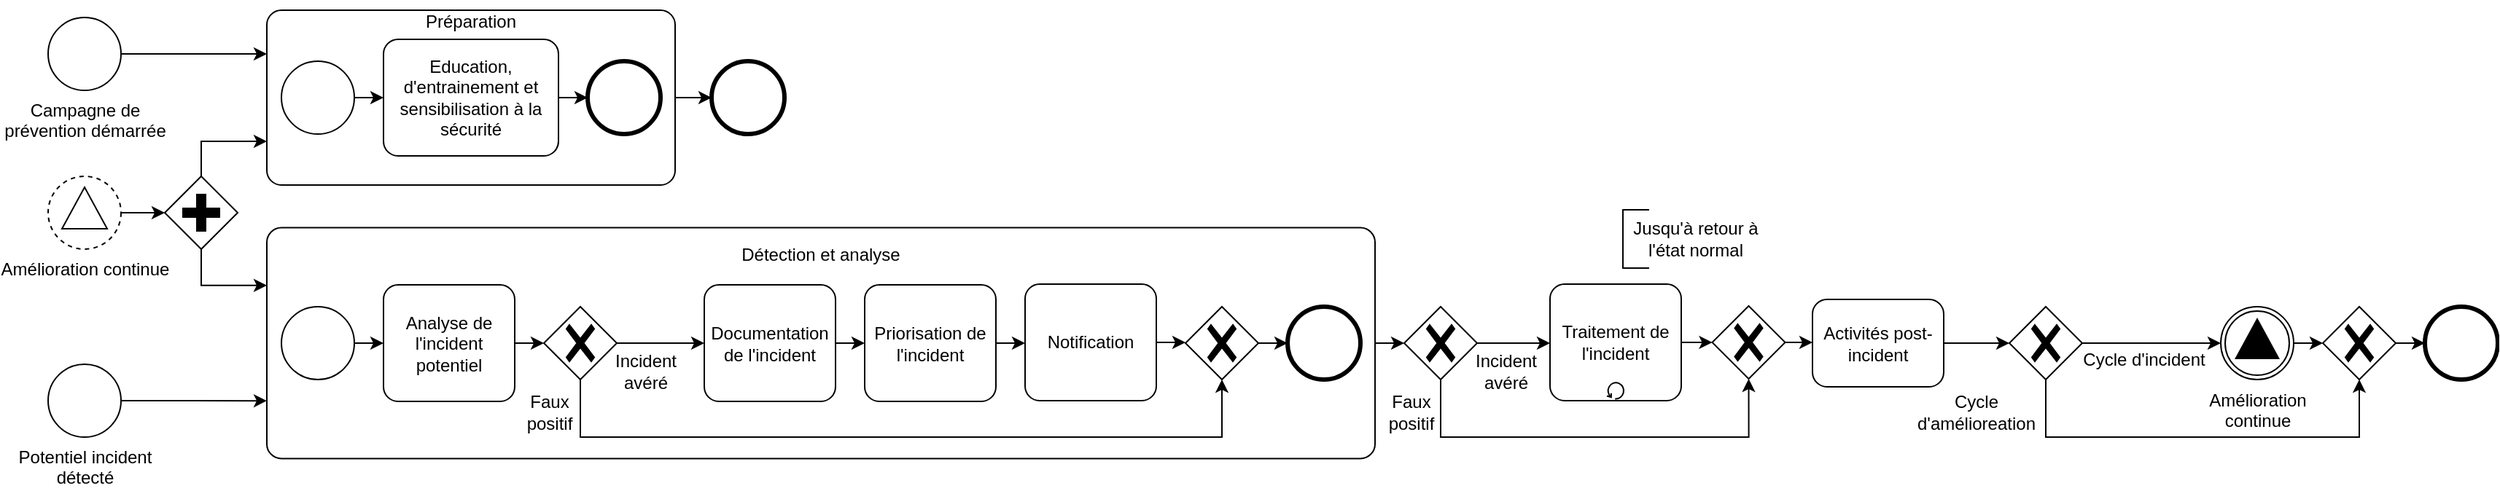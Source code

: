 <mxfile version="21.3.7" type="github" pages="2">
  <diagram name="Page-1" id="dgAsTY6MFN22v0dg3PtI">
    <mxGraphModel dx="1899" dy="578" grid="1" gridSize="10" guides="1" tooltips="1" connect="1" arrows="1" fold="1" page="1" pageScale="1" pageWidth="850" pageHeight="1100" math="0" shadow="0">
      <root>
        <mxCell id="0" />
        <mxCell id="1" parent="0" />
        <mxCell id="2ki1RsG__YmS_QpITHf5-65" style="edgeStyle=orthogonalEdgeStyle;rounded=0;orthogonalLoop=1;jettySize=auto;html=1;exitX=1;exitY=0.5;exitDx=0;exitDy=0;exitPerimeter=0;entryX=0;entryY=0.5;entryDx=0;entryDy=0;entryPerimeter=0;" parent="1" source="2ki1RsG__YmS_QpITHf5-64" target="2ki1RsG__YmS_QpITHf5-52" edge="1">
          <mxGeometry relative="1" as="geometry" />
        </mxCell>
        <mxCell id="2ki1RsG__YmS_QpITHf5-64" value="" style="points=[[0.25,0,0],[0.5,0,0],[0.75,0,0],[1,0.25,0],[1,0.5,0],[1,0.75,0],[0.75,1,0],[0.5,1,0],[0.25,1,0],[0,0.75,0],[0,0.5,0],[0,0.25,0]];shape=mxgraph.bpmn.task;whiteSpace=wrap;rectStyle=rounded;size=10;html=1;container=0;expand=0;collapsible=0;taskMarker=abstract;" parent="1" vertex="1">
          <mxGeometry x="110" y="456.31" width="760" height="158.38" as="geometry" />
        </mxCell>
        <mxCell id="ZbqTXN5uztt7vJRMPX4V-33" style="edgeStyle=orthogonalEdgeStyle;rounded=0;orthogonalLoop=1;jettySize=auto;html=1;exitX=1;exitY=0.5;exitDx=0;exitDy=0;exitPerimeter=0;entryX=0;entryY=0.75;entryDx=0;entryDy=0;entryPerimeter=0;" parent="1" source="2ki1RsG__YmS_QpITHf5-1" target="2ki1RsG__YmS_QpITHf5-64" edge="1">
          <mxGeometry relative="1" as="geometry">
            <mxPoint x="65" y="560.5" as="targetPoint" />
          </mxGeometry>
        </mxCell>
        <mxCell id="2ki1RsG__YmS_QpITHf5-1" value="Potentiel incident&lt;br&gt;détecté" style="points=[[0.145,0.145,0],[0.5,0,0],[0.855,0.145,0],[1,0.5,0],[0.855,0.855,0],[0.5,1,0],[0.145,0.855,0],[0,0.5,0]];shape=mxgraph.bpmn.event;html=1;verticalLabelPosition=bottom;labelBackgroundColor=#ffffff;verticalAlign=top;align=center;perimeter=ellipsePerimeter;outlineConnect=0;aspect=fixed;outline=standard;symbol=general;" parent="1" vertex="1">
          <mxGeometry x="-40" y="550" width="50" height="50" as="geometry" />
        </mxCell>
        <mxCell id="ZbqTXN5uztt7vJRMPX4V-25" style="edgeStyle=orthogonalEdgeStyle;rounded=0;orthogonalLoop=1;jettySize=auto;html=1;exitX=1;exitY=0.5;exitDx=0;exitDy=0;exitPerimeter=0;entryX=0;entryY=0.25;entryDx=0;entryDy=0;entryPerimeter=0;" parent="1" source="2ki1RsG__YmS_QpITHf5-2" target="2ki1RsG__YmS_QpITHf5-3" edge="1">
          <mxGeometry relative="1" as="geometry">
            <mxPoint x="65" y="342" as="targetPoint" />
          </mxGeometry>
        </mxCell>
        <mxCell id="2ki1RsG__YmS_QpITHf5-2" value="Campagne de&lt;br&gt;prévention démarrée" style="points=[[0.145,0.145,0],[0.5,0,0],[0.855,0.145,0],[1,0.5,0],[0.855,0.855,0],[0.5,1,0],[0.145,0.855,0],[0,0.5,0]];shape=mxgraph.bpmn.event;html=1;verticalLabelPosition=bottom;labelBackgroundColor=#ffffff;verticalAlign=top;align=center;perimeter=ellipsePerimeter;outlineConnect=0;aspect=fixed;outline=standard;symbol=general;" parent="1" vertex="1">
          <mxGeometry x="-40" y="312" width="50" height="50" as="geometry" />
        </mxCell>
        <mxCell id="2ki1RsG__YmS_QpITHf5-10" style="edgeStyle=orthogonalEdgeStyle;rounded=0;orthogonalLoop=1;jettySize=auto;html=1;exitX=1;exitY=0.5;exitDx=0;exitDy=0;exitPerimeter=0;entryX=0;entryY=0.5;entryDx=0;entryDy=0;entryPerimeter=0;" parent="1" source="2ki1RsG__YmS_QpITHf5-3" target="2ki1RsG__YmS_QpITHf5-7" edge="1">
          <mxGeometry relative="1" as="geometry" />
        </mxCell>
        <mxCell id="2ki1RsG__YmS_QpITHf5-3" value="" style="points=[[0.25,0,0],[0.5,0,0],[0.75,0,0],[1,0.25,0],[1,0.5,0],[1,0.75,0],[0.75,1,0],[0.5,1,0],[0.25,1,0],[0,0.75,0],[0,0.5,0],[0,0.25,0]];shape=mxgraph.bpmn.task;whiteSpace=wrap;rectStyle=rounded;size=10;html=1;container=0;expand=0;collapsible=0;taskMarker=abstract;" parent="1" vertex="1">
          <mxGeometry x="110" y="307" width="280" height="120" as="geometry" />
        </mxCell>
        <mxCell id="2ki1RsG__YmS_QpITHf5-8" style="edgeStyle=orthogonalEdgeStyle;rounded=0;orthogonalLoop=1;jettySize=auto;html=1;exitX=1;exitY=0.5;exitDx=0;exitDy=0;exitPerimeter=0;entryX=0;entryY=0.5;entryDx=0;entryDy=0;entryPerimeter=0;" parent="1" source="2ki1RsG__YmS_QpITHf5-4" target="2ki1RsG__YmS_QpITHf5-5" edge="1">
          <mxGeometry relative="1" as="geometry" />
        </mxCell>
        <mxCell id="2ki1RsG__YmS_QpITHf5-4" value="" style="points=[[0.145,0.145,0],[0.5,0,0],[0.855,0.145,0],[1,0.5,0],[0.855,0.855,0],[0.5,1,0],[0.145,0.855,0],[0,0.5,0]];shape=mxgraph.bpmn.event;html=1;verticalLabelPosition=bottom;labelBackgroundColor=#ffffff;verticalAlign=top;align=center;perimeter=ellipsePerimeter;outlineConnect=0;aspect=fixed;outline=standard;symbol=general;" parent="1" vertex="1">
          <mxGeometry x="120" y="342" width="50" height="50" as="geometry" />
        </mxCell>
        <mxCell id="2ki1RsG__YmS_QpITHf5-9" style="edgeStyle=orthogonalEdgeStyle;rounded=0;orthogonalLoop=1;jettySize=auto;html=1;exitX=1;exitY=0.5;exitDx=0;exitDy=0;exitPerimeter=0;entryX=0;entryY=0.5;entryDx=0;entryDy=0;entryPerimeter=0;" parent="1" source="2ki1RsG__YmS_QpITHf5-5" target="2ki1RsG__YmS_QpITHf5-6" edge="1">
          <mxGeometry relative="1" as="geometry" />
        </mxCell>
        <mxCell id="2ki1RsG__YmS_QpITHf5-5" value="Education, d&#39;entrainement et sensibilisation à la sécurité" style="points=[[0.25,0,0],[0.5,0,0],[0.75,0,0],[1,0.25,0],[1,0.5,0],[1,0.75,0],[0.75,1,0],[0.5,1,0],[0.25,1,0],[0,0.75,0],[0,0.5,0],[0,0.25,0]];shape=mxgraph.bpmn.task;whiteSpace=wrap;rectStyle=rounded;size=10;html=1;container=1;expand=0;collapsible=0;taskMarker=abstract;" parent="1" vertex="1">
          <mxGeometry x="190" y="327" width="120" height="80" as="geometry" />
        </mxCell>
        <mxCell id="2ki1RsG__YmS_QpITHf5-6" value="" style="points=[[0.145,0.145,0],[0.5,0,0],[0.855,0.145,0],[1,0.5,0],[0.855,0.855,0],[0.5,1,0],[0.145,0.855,0],[0,0.5,0]];shape=mxgraph.bpmn.event;html=1;verticalLabelPosition=bottom;labelBackgroundColor=#ffffff;verticalAlign=top;align=center;perimeter=ellipsePerimeter;outlineConnect=0;aspect=fixed;outline=end;symbol=terminate2;" parent="1" vertex="1">
          <mxGeometry x="330" y="342" width="50" height="50" as="geometry" />
        </mxCell>
        <mxCell id="2ki1RsG__YmS_QpITHf5-7" value="" style="points=[[0.145,0.145,0],[0.5,0,0],[0.855,0.145,0],[1,0.5,0],[0.855,0.855,0],[0.5,1,0],[0.145,0.855,0],[0,0.5,0]];shape=mxgraph.bpmn.event;html=1;verticalLabelPosition=bottom;labelBackgroundColor=#ffffff;verticalAlign=top;align=center;perimeter=ellipsePerimeter;outlineConnect=0;aspect=fixed;outline=end;symbol=terminate2;" parent="1" vertex="1">
          <mxGeometry x="415" y="342" width="50" height="50" as="geometry" />
        </mxCell>
        <mxCell id="2ki1RsG__YmS_QpITHf5-12" value="Préparation" style="text;html=1;strokeColor=none;fillColor=none;align=center;verticalAlign=middle;whiteSpace=wrap;rounded=0;" parent="1" vertex="1">
          <mxGeometry x="220" y="300" width="60" height="30" as="geometry" />
        </mxCell>
        <mxCell id="2ki1RsG__YmS_QpITHf5-60" style="edgeStyle=orthogonalEdgeStyle;rounded=0;orthogonalLoop=1;jettySize=auto;html=1;exitX=1;exitY=0.5;exitDx=0;exitDy=0;exitPerimeter=0;entryX=0;entryY=0.5;entryDx=0;entryDy=0;entryPerimeter=0;" parent="1" source="2ki1RsG__YmS_QpITHf5-25" target="2ki1RsG__YmS_QpITHf5-41" edge="1">
          <mxGeometry relative="1" as="geometry" />
        </mxCell>
        <mxCell id="2ki1RsG__YmS_QpITHf5-25" value="Analyse de l&#39;incident potentiel" style="points=[[0.25,0,0],[0.5,0,0],[0.75,0,0],[1,0.25,0],[1,0.5,0],[1,0.75,0],[0.75,1,0],[0.5,1,0],[0.25,1,0],[0,0.75,0],[0,0.5,0],[0,0.25,0]];shape=mxgraph.bpmn.task;whiteSpace=wrap;rectStyle=rounded;size=10;html=1;container=1;expand=0;collapsible=0;taskMarker=abstract;" parent="1" vertex="1">
          <mxGeometry x="190" y="495.5" width="90" height="80" as="geometry" />
        </mxCell>
        <mxCell id="2ki1RsG__YmS_QpITHf5-59" style="edgeStyle=orthogonalEdgeStyle;rounded=0;orthogonalLoop=1;jettySize=auto;html=1;exitX=1;exitY=0.5;exitDx=0;exitDy=0;exitPerimeter=0;entryX=0;entryY=0.5;entryDx=0;entryDy=0;entryPerimeter=0;" parent="1" source="2ki1RsG__YmS_QpITHf5-26" target="2ki1RsG__YmS_QpITHf5-27" edge="1">
          <mxGeometry relative="1" as="geometry" />
        </mxCell>
        <mxCell id="2ki1RsG__YmS_QpITHf5-26" value="Documentation de l&#39;incident" style="points=[[0.25,0,0],[0.5,0,0],[0.75,0,0],[1,0.25,0],[1,0.5,0],[1,0.75,0],[0.75,1,0],[0.5,1,0],[0.25,1,0],[0,0.75,0],[0,0.5,0],[0,0.25,0]];shape=mxgraph.bpmn.task;whiteSpace=wrap;rectStyle=rounded;size=10;html=1;container=1;expand=0;collapsible=0;taskMarker=abstract;" parent="1" vertex="1">
          <mxGeometry x="410" y="495.5" width="90" height="80" as="geometry" />
        </mxCell>
        <mxCell id="2ki1RsG__YmS_QpITHf5-27" value="Priorisation de l&#39;incident" style="points=[[0.25,0,0],[0.5,0,0],[0.75,0,0],[1,0.25,0],[1,0.5,0],[1,0.75,0],[0.75,1,0],[0.5,1,0],[0.25,1,0],[0,0.75,0],[0,0.5,0],[0,0.25,0]];shape=mxgraph.bpmn.task;whiteSpace=wrap;rectStyle=rounded;size=10;html=1;container=1;expand=0;collapsible=0;taskMarker=abstract;" parent="1" vertex="1">
          <mxGeometry x="520" y="495.5" width="90" height="80" as="geometry" />
        </mxCell>
        <mxCell id="2ki1RsG__YmS_QpITHf5-57" style="edgeStyle=orthogonalEdgeStyle;rounded=0;orthogonalLoop=1;jettySize=auto;html=1;exitX=1;exitY=0.5;exitDx=0;exitDy=0;exitPerimeter=0;entryX=0;entryY=0.5;entryDx=0;entryDy=0;entryPerimeter=0;" parent="1" source="2ki1RsG__YmS_QpITHf5-28" target="2ki1RsG__YmS_QpITHf5-42" edge="1">
          <mxGeometry relative="1" as="geometry" />
        </mxCell>
        <mxCell id="2ki1RsG__YmS_QpITHf5-28" value="Notification" style="points=[[0.25,0,0],[0.5,0,0],[0.75,0,0],[1,0.25,0],[1,0.5,0],[1,0.75,0],[0.75,1,0],[0.5,1,0],[0.25,1,0],[0,0.75,0],[0,0.5,0],[0,0.25,0]];shape=mxgraph.bpmn.task;whiteSpace=wrap;rectStyle=rounded;size=10;html=1;container=1;expand=0;collapsible=0;taskMarker=abstract;" parent="1" vertex="1">
          <mxGeometry x="630" y="495" width="90" height="80" as="geometry" />
        </mxCell>
        <mxCell id="2ki1RsG__YmS_QpITHf5-34" style="edgeStyle=orthogonalEdgeStyle;rounded=0;orthogonalLoop=1;jettySize=auto;html=1;exitX=1;exitY=0.5;exitDx=0;exitDy=0;exitPerimeter=0;entryX=0;entryY=0.5;entryDx=0;entryDy=0;entryPerimeter=0;" parent="1" source="2ki1RsG__YmS_QpITHf5-27" target="2ki1RsG__YmS_QpITHf5-28" edge="1">
          <mxGeometry relative="1" as="geometry" />
        </mxCell>
        <mxCell id="2ki1RsG__YmS_QpITHf5-61" style="edgeStyle=orthogonalEdgeStyle;rounded=0;orthogonalLoop=1;jettySize=auto;html=1;exitX=1;exitY=0.5;exitDx=0;exitDy=0;exitPerimeter=0;entryX=0;entryY=0.5;entryDx=0;entryDy=0;entryPerimeter=0;" parent="1" source="2ki1RsG__YmS_QpITHf5-29" target="2ki1RsG__YmS_QpITHf5-25" edge="1">
          <mxGeometry relative="1" as="geometry" />
        </mxCell>
        <mxCell id="2ki1RsG__YmS_QpITHf5-29" value="" style="points=[[0.145,0.145,0],[0.5,0,0],[0.855,0.145,0],[1,0.5,0],[0.855,0.855,0],[0.5,1,0],[0.145,0.855,0],[0,0.5,0]];shape=mxgraph.bpmn.event;html=1;verticalLabelPosition=bottom;labelBackgroundColor=#ffffff;verticalAlign=top;align=center;perimeter=ellipsePerimeter;outlineConnect=0;aspect=fixed;outline=standard;symbol=general;" parent="1" vertex="1">
          <mxGeometry x="120" y="510.5" width="50" height="50" as="geometry" />
        </mxCell>
        <mxCell id="2ki1RsG__YmS_QpITHf5-30" value="" style="points=[[0.145,0.145,0],[0.5,0,0],[0.855,0.145,0],[1,0.5,0],[0.855,0.855,0],[0.5,1,0],[0.145,0.855,0],[0,0.5,0]];shape=mxgraph.bpmn.event;html=1;verticalLabelPosition=bottom;labelBackgroundColor=#ffffff;verticalAlign=top;align=center;perimeter=ellipsePerimeter;outlineConnect=0;aspect=fixed;outline=end;symbol=terminate2;" parent="1" vertex="1">
          <mxGeometry x="810" y="510.5" width="50" height="50" as="geometry" />
        </mxCell>
        <mxCell id="2ki1RsG__YmS_QpITHf5-58" style="edgeStyle=orthogonalEdgeStyle;rounded=0;orthogonalLoop=1;jettySize=auto;html=1;exitX=1;exitY=0.5;exitDx=0;exitDy=0;exitPerimeter=0;entryX=0;entryY=0.5;entryDx=0;entryDy=0;entryPerimeter=0;" parent="1" source="2ki1RsG__YmS_QpITHf5-41" target="2ki1RsG__YmS_QpITHf5-26" edge="1">
          <mxGeometry relative="1" as="geometry" />
        </mxCell>
        <mxCell id="2ki1RsG__YmS_QpITHf5-63" style="edgeStyle=orthogonalEdgeStyle;rounded=0;orthogonalLoop=1;jettySize=auto;html=1;exitX=0.5;exitY=1;exitDx=0;exitDy=0;exitPerimeter=0;entryX=0.5;entryY=1;entryDx=0;entryDy=0;entryPerimeter=0;" parent="1" source="2ki1RsG__YmS_QpITHf5-41" target="2ki1RsG__YmS_QpITHf5-42" edge="1">
          <mxGeometry relative="1" as="geometry">
            <Array as="points">
              <mxPoint x="325" y="600" />
              <mxPoint x="765" y="600" />
            </Array>
          </mxGeometry>
        </mxCell>
        <mxCell id="2ki1RsG__YmS_QpITHf5-41" value="" style="points=[[0.25,0.25,0],[0.5,0,0],[0.75,0.25,0],[1,0.5,0],[0.75,0.75,0],[0.5,1,0],[0.25,0.75,0],[0,0.5,0]];shape=mxgraph.bpmn.gateway2;html=1;verticalLabelPosition=bottom;labelBackgroundColor=#ffffff;verticalAlign=top;align=center;perimeter=rhombusPerimeter;outlineConnect=0;outline=none;symbol=none;gwType=exclusive;" parent="1" vertex="1">
          <mxGeometry x="300" y="510.5" width="50" height="50" as="geometry" />
        </mxCell>
        <mxCell id="2ki1RsG__YmS_QpITHf5-47" style="edgeStyle=orthogonalEdgeStyle;rounded=0;orthogonalLoop=1;jettySize=auto;html=1;exitX=1;exitY=0.5;exitDx=0;exitDy=0;exitPerimeter=0;" parent="1" source="2ki1RsG__YmS_QpITHf5-42" target="2ki1RsG__YmS_QpITHf5-30" edge="1">
          <mxGeometry relative="1" as="geometry" />
        </mxCell>
        <mxCell id="2ki1RsG__YmS_QpITHf5-42" value="" style="points=[[0.25,0.25,0],[0.5,0,0],[0.75,0.25,0],[1,0.5,0],[0.75,0.75,0],[0.5,1,0],[0.25,0.75,0],[0,0.5,0]];shape=mxgraph.bpmn.gateway2;html=1;verticalLabelPosition=bottom;labelBackgroundColor=#ffffff;verticalAlign=top;align=center;perimeter=rhombusPerimeter;outlineConnect=0;outline=none;symbol=none;gwType=exclusive;" parent="1" vertex="1">
          <mxGeometry x="740" y="510.5" width="50" height="50" as="geometry" />
        </mxCell>
        <mxCell id="2ki1RsG__YmS_QpITHf5-48" value="Incident avéré" style="text;html=1;strokeColor=none;fillColor=none;align=center;verticalAlign=middle;whiteSpace=wrap;rounded=0;" parent="1" vertex="1">
          <mxGeometry x="340" y="540" width="60" height="30" as="geometry" />
        </mxCell>
        <mxCell id="2ki1RsG__YmS_QpITHf5-49" value="Faux positif" style="text;html=1;strokeColor=none;fillColor=none;align=center;verticalAlign=middle;whiteSpace=wrap;rounded=0;" parent="1" vertex="1">
          <mxGeometry x="274" y="567.5" width="60" height="30" as="geometry" />
        </mxCell>
        <mxCell id="2ki1RsG__YmS_QpITHf5-69" style="edgeStyle=orthogonalEdgeStyle;rounded=0;orthogonalLoop=1;jettySize=auto;html=1;exitX=0.5;exitY=1;exitDx=0;exitDy=0;exitPerimeter=0;entryX=0.5;entryY=1;entryDx=0;entryDy=0;entryPerimeter=0;" parent="1" source="2ki1RsG__YmS_QpITHf5-52" target="2ki1RsG__YmS_QpITHf5-67" edge="1">
          <mxGeometry relative="1" as="geometry">
            <Array as="points">
              <mxPoint x="915" y="600" />
              <mxPoint x="1126" y="600" />
            </Array>
          </mxGeometry>
        </mxCell>
        <mxCell id="ZbqTXN5uztt7vJRMPX4V-9" style="edgeStyle=orthogonalEdgeStyle;rounded=0;orthogonalLoop=1;jettySize=auto;html=1;exitX=1;exitY=0.5;exitDx=0;exitDy=0;exitPerimeter=0;entryX=0;entryY=0.5;entryDx=0;entryDy=0;entryPerimeter=0;" parent="1" source="2ki1RsG__YmS_QpITHf5-52" edge="1">
          <mxGeometry relative="1" as="geometry">
            <mxPoint x="990" y="535.5" as="targetPoint" />
          </mxGeometry>
        </mxCell>
        <mxCell id="2ki1RsG__YmS_QpITHf5-52" value="" style="points=[[0.25,0.25,0],[0.5,0,0],[0.75,0.25,0],[1,0.5,0],[0.75,0.75,0],[0.5,1,0],[0.25,0.75,0],[0,0.5,0]];shape=mxgraph.bpmn.gateway2;html=1;verticalLabelPosition=bottom;labelBackgroundColor=#ffffff;verticalAlign=top;align=center;perimeter=rhombusPerimeter;outlineConnect=0;outline=none;symbol=none;gwType=exclusive;" parent="1" vertex="1">
          <mxGeometry x="890" y="510.5" width="50" height="50" as="geometry" />
        </mxCell>
        <mxCell id="2ki1RsG__YmS_QpITHf5-39" value="Détection et analyse" style="text;html=1;strokeColor=none;fillColor=none;align=center;verticalAlign=middle;whiteSpace=wrap;rounded=0;" parent="1" vertex="1">
          <mxGeometry x="430" y="460.0" width="120" height="29.15" as="geometry" />
        </mxCell>
        <mxCell id="2ki1RsG__YmS_QpITHf5-70" value="Faux positif" style="text;html=1;strokeColor=none;fillColor=none;align=center;verticalAlign=middle;whiteSpace=wrap;rounded=0;" parent="1" vertex="1">
          <mxGeometry x="865" y="567.5" width="60" height="30" as="geometry" />
        </mxCell>
        <mxCell id="2ki1RsG__YmS_QpITHf5-72" value="Incident avéré" style="text;html=1;strokeColor=none;fillColor=none;align=center;verticalAlign=middle;whiteSpace=wrap;rounded=0;" parent="1" vertex="1">
          <mxGeometry x="930" y="539.5" width="60" height="30" as="geometry" />
        </mxCell>
        <mxCell id="2ki1RsG__YmS_QpITHf5-75" style="edgeStyle=orthogonalEdgeStyle;rounded=0;orthogonalLoop=1;jettySize=auto;html=1;exitX=1;exitY=0.5;exitDx=0;exitDy=0;exitPerimeter=0;entryX=0;entryY=0.5;entryDx=0;entryDy=0;entryPerimeter=0;" parent="1" source="2ki1RsG__YmS_QpITHf5-14" target="2ki1RsG__YmS_QpITHf5-67" edge="1">
          <mxGeometry relative="1" as="geometry" />
        </mxCell>
        <mxCell id="2ki1RsG__YmS_QpITHf5-14" value="Traitement de l&#39;incident" style="points=[[0.25,0,0],[0.5,0,0],[0.75,0,0],[1,0.25,0],[1,0.5,0],[1,0.75,0],[0.75,1,0],[0.5,1,0],[0.25,1,0],[0,0.75,0],[0,0.5,0],[0,0.25,0]];shape=mxgraph.bpmn.task;whiteSpace=wrap;rectStyle=rounded;size=10;html=1;container=1;expand=0;collapsible=0;taskMarker=abstract;isLoopStandard=1;" parent="1" vertex="1">
          <mxGeometry x="990" y="495" width="90" height="80" as="geometry" />
        </mxCell>
        <mxCell id="ZbqTXN5uztt7vJRMPX4V-40" style="edgeStyle=orthogonalEdgeStyle;rounded=0;orthogonalLoop=1;jettySize=auto;html=1;exitX=1;exitY=0.5;exitDx=0;exitDy=0;exitPerimeter=0;entryX=0;entryY=0.5;entryDx=0;entryDy=0;entryPerimeter=0;" parent="1" source="2ki1RsG__YmS_QpITHf5-21" target="ZbqTXN5uztt7vJRMPX4V-35" edge="1">
          <mxGeometry relative="1" as="geometry">
            <mxPoint x="1250" y="535.5" as="sourcePoint" />
          </mxGeometry>
        </mxCell>
        <mxCell id="2ki1RsG__YmS_QpITHf5-21" value="Activités post-incident" style="points=[[0.25,0,0],[0.5,0,0],[0.75,0,0],[1,0.25,0],[1,0.5,0],[1,0.75,0],[0.75,1,0],[0.5,1,0],[0.25,1,0],[0,0.75,0],[0,0.5,0],[0,0.25,0]];shape=mxgraph.bpmn.task;whiteSpace=wrap;rectStyle=rounded;size=10;html=1;container=1;expand=0;collapsible=0;taskMarker=abstract;" parent="1" vertex="1">
          <mxGeometry x="1170" y="505.5" width="90" height="60" as="geometry" />
        </mxCell>
        <mxCell id="2ki1RsG__YmS_QpITHf5-23" value="" style="points=[[0.145,0.145,0],[0.5,0,0],[0.855,0.145,0],[1,0.5,0],[0.855,0.855,0],[0.5,1,0],[0.145,0.855,0],[0,0.5,0]];shape=mxgraph.bpmn.event;html=1;verticalLabelPosition=bottom;labelBackgroundColor=#ffffff;verticalAlign=top;align=center;perimeter=ellipsePerimeter;outlineConnect=0;aspect=fixed;outline=end;symbol=terminate2;" parent="1" vertex="1">
          <mxGeometry x="1590" y="510.5" width="50" height="50" as="geometry" />
        </mxCell>
        <mxCell id="2ki1RsG__YmS_QpITHf5-76" style="edgeStyle=orthogonalEdgeStyle;rounded=0;orthogonalLoop=1;jettySize=auto;html=1;exitX=1;exitY=0.5;exitDx=0;exitDy=0;exitPerimeter=0;entryX=0;entryY=0.5;entryDx=0;entryDy=0;entryPerimeter=0;" parent="1" source="2ki1RsG__YmS_QpITHf5-67" target="2ki1RsG__YmS_QpITHf5-21" edge="1">
          <mxGeometry relative="1" as="geometry" />
        </mxCell>
        <mxCell id="2ki1RsG__YmS_QpITHf5-67" value="" style="points=[[0.25,0.25,0],[0.5,0,0],[0.75,0.25,0],[1,0.5,0],[0.75,0.75,0],[0.5,1,0],[0.25,0.75,0],[0,0.5,0]];shape=mxgraph.bpmn.gateway2;html=1;verticalLabelPosition=bottom;labelBackgroundColor=#ffffff;verticalAlign=top;align=center;perimeter=rhombusPerimeter;outlineConnect=0;outline=none;symbol=none;gwType=exclusive;" parent="1" vertex="1">
          <mxGeometry x="1101.25" y="510" width="50" height="50" as="geometry" />
        </mxCell>
        <mxCell id="ZbqTXN5uztt7vJRMPX4V-12" value="" style="group" parent="1" vertex="1" connectable="0">
          <mxGeometry x="1040" y="444" width="95" height="40" as="geometry" />
        </mxCell>
        <mxCell id="2ki1RsG__YmS_QpITHf5-18" value="" style="shape=partialRectangle;whiteSpace=wrap;html=1;bottom=1;right=1;left=1;top=0;fillColor=none;routingCenterX=-0.5;rotation=90;" parent="ZbqTXN5uztt7vJRMPX4V-12" vertex="1">
          <mxGeometry x="-11.25" y="11.25" width="40" height="17.5" as="geometry" />
        </mxCell>
        <mxCell id="2ki1RsG__YmS_QpITHf5-19" value="Jusqu&#39;à retour à l&#39;état normal" style="text;html=1;strokeColor=none;fillColor=none;align=center;verticalAlign=middle;whiteSpace=wrap;rounded=0;" parent="ZbqTXN5uztt7vJRMPX4V-12" vertex="1">
          <mxGeometry x="5" y="5" width="90" height="30" as="geometry" />
        </mxCell>
        <mxCell id="ZbqTXN5uztt7vJRMPX4V-30" style="edgeStyle=orthogonalEdgeStyle;rounded=0;orthogonalLoop=1;jettySize=auto;html=1;exitX=1;exitY=0.5;exitDx=0;exitDy=0;exitPerimeter=0;entryX=0;entryY=0.5;entryDx=0;entryDy=0;entryPerimeter=0;" parent="1" source="ZbqTXN5uztt7vJRMPX4V-20" target="ZbqTXN5uztt7vJRMPX4V-29" edge="1">
          <mxGeometry relative="1" as="geometry" />
        </mxCell>
        <mxCell id="ZbqTXN5uztt7vJRMPX4V-20" value="Amélioration continue" style="points=[[0.145,0.145,0],[0.5,0,0],[0.855,0.145,0],[1,0.5,0],[0.855,0.855,0],[0.5,1,0],[0.145,0.855,0],[0,0.5,0]];shape=mxgraph.bpmn.event;html=1;verticalLabelPosition=bottom;labelBackgroundColor=#ffffff;verticalAlign=top;align=center;perimeter=ellipsePerimeter;outlineConnect=0;aspect=fixed;outline=eventNonint;symbol=signal;" parent="1" vertex="1">
          <mxGeometry x="-40" y="421" width="50" height="50" as="geometry" />
        </mxCell>
        <mxCell id="ZbqTXN5uztt7vJRMPX4V-31" style="edgeStyle=orthogonalEdgeStyle;rounded=0;orthogonalLoop=1;jettySize=auto;html=1;exitX=0.5;exitY=0;exitDx=0;exitDy=0;exitPerimeter=0;entryX=0;entryY=0.75;entryDx=0;entryDy=0;entryPerimeter=0;" parent="1" source="ZbqTXN5uztt7vJRMPX4V-29" target="2ki1RsG__YmS_QpITHf5-3" edge="1">
          <mxGeometry relative="1" as="geometry">
            <mxPoint x="65" y="392" as="targetPoint" />
          </mxGeometry>
        </mxCell>
        <mxCell id="ZbqTXN5uztt7vJRMPX4V-32" style="edgeStyle=orthogonalEdgeStyle;rounded=0;orthogonalLoop=1;jettySize=auto;html=1;exitX=0.5;exitY=1;exitDx=0;exitDy=0;exitPerimeter=0;entryX=0;entryY=0.25;entryDx=0;entryDy=0;entryPerimeter=0;" parent="1" source="ZbqTXN5uztt7vJRMPX4V-29" target="2ki1RsG__YmS_QpITHf5-64" edge="1">
          <mxGeometry relative="1" as="geometry">
            <mxPoint x="65" y="510.5" as="targetPoint" />
          </mxGeometry>
        </mxCell>
        <mxCell id="ZbqTXN5uztt7vJRMPX4V-29" value="" style="points=[[0.25,0.25,0],[0.5,0,0],[0.75,0.25,0],[1,0.5,0],[0.75,0.75,0],[0.5,1,0],[0.25,0.75,0],[0,0.5,0]];shape=mxgraph.bpmn.gateway2;html=1;verticalLabelPosition=bottom;labelBackgroundColor=#ffffff;verticalAlign=top;align=center;perimeter=rhombusPerimeter;outlineConnect=0;outline=none;symbol=none;gwType=parallel;" parent="1" vertex="1">
          <mxGeometry x="40" y="421" width="50" height="50" as="geometry" />
        </mxCell>
        <mxCell id="ZbqTXN5uztt7vJRMPX4V-42" style="edgeStyle=orthogonalEdgeStyle;rounded=0;orthogonalLoop=1;jettySize=auto;html=1;exitX=1;exitY=0.5;exitDx=0;exitDy=0;exitPerimeter=0;entryX=0;entryY=0.5;entryDx=0;entryDy=0;entryPerimeter=0;" parent="1" source="ZbqTXN5uztt7vJRMPX4V-34" target="ZbqTXN5uztt7vJRMPX4V-36" edge="1">
          <mxGeometry relative="1" as="geometry" />
        </mxCell>
        <mxCell id="ZbqTXN5uztt7vJRMPX4V-34" value="Amélioration&lt;br&gt;continue" style="points=[[0.145,0.145,0],[0.5,0,0],[0.855,0.145,0],[1,0.5,0],[0.855,0.855,0],[0.5,1,0],[0.145,0.855,0],[0,0.5,0]];shape=mxgraph.bpmn.event;html=1;verticalLabelPosition=bottom;labelBackgroundColor=#ffffff;verticalAlign=top;align=center;perimeter=ellipsePerimeter;outlineConnect=0;aspect=fixed;outline=throwing;symbol=signal;" parent="1" vertex="1">
          <mxGeometry x="1450" y="510.5" width="50" height="50" as="geometry" />
        </mxCell>
        <mxCell id="ZbqTXN5uztt7vJRMPX4V-38" style="edgeStyle=orthogonalEdgeStyle;rounded=0;orthogonalLoop=1;jettySize=auto;html=1;exitX=0.5;exitY=1;exitDx=0;exitDy=0;exitPerimeter=0;entryX=0.5;entryY=1;entryDx=0;entryDy=0;entryPerimeter=0;" parent="1" source="ZbqTXN5uztt7vJRMPX4V-35" target="ZbqTXN5uztt7vJRMPX4V-36" edge="1">
          <mxGeometry relative="1" as="geometry">
            <Array as="points">
              <mxPoint x="1330" y="600" />
              <mxPoint x="1545" y="600" />
            </Array>
          </mxGeometry>
        </mxCell>
        <mxCell id="ZbqTXN5uztt7vJRMPX4V-41" style="edgeStyle=orthogonalEdgeStyle;rounded=0;orthogonalLoop=1;jettySize=auto;html=1;exitX=1;exitY=0.5;exitDx=0;exitDy=0;exitPerimeter=0;entryX=0;entryY=0.5;entryDx=0;entryDy=0;entryPerimeter=0;" parent="1" source="ZbqTXN5uztt7vJRMPX4V-35" target="ZbqTXN5uztt7vJRMPX4V-34" edge="1">
          <mxGeometry relative="1" as="geometry" />
        </mxCell>
        <mxCell id="ZbqTXN5uztt7vJRMPX4V-35" value="" style="points=[[0.25,0.25,0],[0.5,0,0],[0.75,0.25,0],[1,0.5,0],[0.75,0.75,0],[0.5,1,0],[0.25,0.75,0],[0,0.5,0]];shape=mxgraph.bpmn.gateway2;html=1;verticalLabelPosition=bottom;labelBackgroundColor=#ffffff;verticalAlign=top;align=center;perimeter=rhombusPerimeter;outlineConnect=0;outline=none;symbol=none;gwType=exclusive;" parent="1" vertex="1">
          <mxGeometry x="1305" y="510.5" width="50" height="50" as="geometry" />
        </mxCell>
        <mxCell id="ZbqTXN5uztt7vJRMPX4V-37" style="edgeStyle=orthogonalEdgeStyle;rounded=0;orthogonalLoop=1;jettySize=auto;html=1;exitX=1;exitY=0.5;exitDx=0;exitDy=0;exitPerimeter=0;entryX=0;entryY=0.5;entryDx=0;entryDy=0;entryPerimeter=0;" parent="1" source="ZbqTXN5uztt7vJRMPX4V-36" target="2ki1RsG__YmS_QpITHf5-23" edge="1">
          <mxGeometry relative="1" as="geometry" />
        </mxCell>
        <mxCell id="ZbqTXN5uztt7vJRMPX4V-36" value="" style="points=[[0.25,0.25,0],[0.5,0,0],[0.75,0.25,0],[1,0.5,0],[0.75,0.75,0],[0.5,1,0],[0.25,0.75,0],[0,0.5,0]];shape=mxgraph.bpmn.gateway2;html=1;verticalLabelPosition=bottom;labelBackgroundColor=#ffffff;verticalAlign=top;align=center;perimeter=rhombusPerimeter;outlineConnect=0;outline=none;symbol=none;gwType=exclusive;" parent="1" vertex="1">
          <mxGeometry x="1520" y="510.5" width="50" height="50" as="geometry" />
        </mxCell>
        <mxCell id="ZbqTXN5uztt7vJRMPX4V-43" value="Cycle d&#39;amélioreation" style="text;html=1;strokeColor=none;fillColor=none;align=center;verticalAlign=middle;whiteSpace=wrap;rounded=0;" parent="1" vertex="1">
          <mxGeometry x="1230" y="568" width="105" height="30" as="geometry" />
        </mxCell>
        <mxCell id="ZbqTXN5uztt7vJRMPX4V-44" value="Cycle d&#39;incident" style="text;html=1;strokeColor=none;fillColor=none;align=center;verticalAlign=middle;whiteSpace=wrap;rounded=0;" parent="1" vertex="1">
          <mxGeometry x="1342" y="535" width="111" height="24" as="geometry" />
        </mxCell>
      </root>
    </mxGraphModel>
  </diagram>
  <diagram id="uX0c-UHxzICFUiosJeX8" name="Page-2">
    <mxGraphModel dx="1049" dy="578" grid="1" gridSize="10" guides="1" tooltips="1" connect="1" arrows="1" fold="1" page="1" pageScale="1" pageWidth="850" pageHeight="1100" math="0" shadow="0">
      <root>
        <mxCell id="0" />
        <mxCell id="1" parent="0" />
        <mxCell id="sV2OfMHCmcn57ELJpI-B-1" style="edgeStyle=orthogonalEdgeStyle;rounded=0;orthogonalLoop=1;jettySize=auto;html=1;exitX=1;exitY=0.5;exitDx=0;exitDy=0;exitPerimeter=0;entryX=0;entryY=0.5;entryDx=0;entryDy=0;entryPerimeter=0;" parent="1" source="sV2OfMHCmcn57ELJpI-B-2" target="sV2OfMHCmcn57ELJpI-B-36" edge="1">
          <mxGeometry relative="1" as="geometry" />
        </mxCell>
        <mxCell id="sV2OfMHCmcn57ELJpI-B-2" value="" style="points=[[0.25,0,0],[0.5,0,0],[0.75,0,0],[1,0.25,0],[1,0.5,0],[1,0.75,0],[0.75,1,0],[0.5,1,0],[0.25,1,0],[0,0.75,0],[0,0.5,0],[0,0.25,0]];shape=mxgraph.bpmn.task;whiteSpace=wrap;rectStyle=rounded;size=10;html=1;container=0;expand=0;collapsible=0;taskMarker=abstract;" parent="1" vertex="1">
          <mxGeometry x="400" y="516.31" width="760" height="158.38" as="geometry" />
        </mxCell>
        <mxCell id="sV2OfMHCmcn57ELJpI-B-3" style="edgeStyle=orthogonalEdgeStyle;rounded=0;orthogonalLoop=1;jettySize=auto;html=1;exitX=1;exitY=0.5;exitDx=0;exitDy=0;exitPerimeter=0;entryX=0;entryY=0.75;entryDx=0;entryDy=0;entryPerimeter=0;" parent="1" source="sV2OfMHCmcn57ELJpI-B-4" edge="1">
          <mxGeometry relative="1" as="geometry">
            <mxPoint x="400" y="595.595" as="targetPoint" />
          </mxGeometry>
        </mxCell>
        <mxCell id="sV2OfMHCmcn57ELJpI-B-4" value="Potentiel incident&lt;br&gt;détecté" style="points=[[0.145,0.145,0],[0.5,0,0],[0.855,0.145,0],[1,0.5,0],[0.855,0.855,0],[0.5,1,0],[0.145,0.855,0],[0,0.5,0]];shape=mxgraph.bpmn.event;html=1;verticalLabelPosition=bottom;labelBackgroundColor=#ffffff;verticalAlign=top;align=center;perimeter=ellipsePerimeter;outlineConnect=0;aspect=fixed;outline=standard;symbol=general;" parent="1" vertex="1">
          <mxGeometry x="310" y="570.5" width="50" height="50" as="geometry" />
        </mxCell>
        <mxCell id="U2s3MVcaqmsw1VMYz-vy-2" style="edgeStyle=orthogonalEdgeStyle;rounded=0;orthogonalLoop=1;jettySize=auto;html=1;exitX=1;exitY=0.5;exitDx=0;exitDy=0;exitPerimeter=0;entryX=0;entryY=0.5;entryDx=0;entryDy=0;entryPerimeter=0;" edge="1" parent="1" source="sV2OfMHCmcn57ELJpI-B-6" target="sV2OfMHCmcn57ELJpI-B-8">
          <mxGeometry relative="1" as="geometry" />
        </mxCell>
        <mxCell id="sV2OfMHCmcn57ELJpI-B-6" value="Campagne de&lt;br&gt;prévention démarrée" style="points=[[0.145,0.145,0],[0.5,0,0],[0.855,0.145,0],[1,0.5,0],[0.855,0.855,0],[0.5,1,0],[0.145,0.855,0],[0,0.5,0]];shape=mxgraph.bpmn.event;html=1;verticalLabelPosition=bottom;labelBackgroundColor=#ffffff;verticalAlign=top;align=center;perimeter=ellipsePerimeter;outlineConnect=0;aspect=fixed;outline=standard;symbol=general;" parent="1" vertex="1">
          <mxGeometry x="310" y="385" width="50" height="50" as="geometry" />
        </mxCell>
        <mxCell id="sV2OfMHCmcn57ELJpI-B-7" style="edgeStyle=orthogonalEdgeStyle;rounded=0;orthogonalLoop=1;jettySize=auto;html=1;exitX=1;exitY=0.5;exitDx=0;exitDy=0;exitPerimeter=0;entryX=0;entryY=0.5;entryDx=0;entryDy=0;entryPerimeter=0;" parent="1" source="sV2OfMHCmcn57ELJpI-B-8" target="sV2OfMHCmcn57ELJpI-B-14" edge="1">
          <mxGeometry relative="1" as="geometry" />
        </mxCell>
        <mxCell id="U2s3MVcaqmsw1VMYz-vy-1" value="" style="edgeStyle=orthogonalEdgeStyle;rounded=0;orthogonalLoop=1;jettySize=auto;html=1;" edge="1" parent="1" source="sV2OfMHCmcn57ELJpI-B-8" target="sV2OfMHCmcn57ELJpI-B-14">
          <mxGeometry relative="1" as="geometry" />
        </mxCell>
        <mxCell id="sV2OfMHCmcn57ELJpI-B-8" value="" style="points=[[0.25,0,0],[0.5,0,0],[0.75,0,0],[1,0.25,0],[1,0.5,0],[1,0.75,0],[0.75,1,0],[0.5,1,0],[0.25,1,0],[0,0.75,0],[0,0.5,0],[0,0.25,0]];shape=mxgraph.bpmn.task;whiteSpace=wrap;rectStyle=rounded;size=10;html=1;container=0;expand=0;collapsible=0;taskMarker=abstract;" parent="1" vertex="1">
          <mxGeometry x="400" y="345" width="280" height="130" as="geometry" />
        </mxCell>
        <mxCell id="sV2OfMHCmcn57ELJpI-B-9" style="edgeStyle=orthogonalEdgeStyle;rounded=0;orthogonalLoop=1;jettySize=auto;html=1;exitX=1;exitY=0.5;exitDx=0;exitDy=0;exitPerimeter=0;entryX=0;entryY=0.5;entryDx=0;entryDy=0;entryPerimeter=0;" parent="1" source="sV2OfMHCmcn57ELJpI-B-10" target="sV2OfMHCmcn57ELJpI-B-12" edge="1">
          <mxGeometry relative="1" as="geometry" />
        </mxCell>
        <mxCell id="sV2OfMHCmcn57ELJpI-B-10" value="" style="points=[[0.145,0.145,0],[0.5,0,0],[0.855,0.145,0],[1,0.5,0],[0.855,0.855,0],[0.5,1,0],[0.145,0.855,0],[0,0.5,0]];shape=mxgraph.bpmn.event;html=1;verticalLabelPosition=bottom;labelBackgroundColor=#ffffff;verticalAlign=top;align=center;perimeter=ellipsePerimeter;outlineConnect=0;aspect=fixed;outline=standard;symbol=general;" parent="1" vertex="1">
          <mxGeometry x="425" y="385" width="50" height="50" as="geometry" />
        </mxCell>
        <mxCell id="sV2OfMHCmcn57ELJpI-B-11" style="edgeStyle=orthogonalEdgeStyle;rounded=0;orthogonalLoop=1;jettySize=auto;html=1;exitX=1;exitY=0.5;exitDx=0;exitDy=0;exitPerimeter=0;entryX=0;entryY=0.5;entryDx=0;entryDy=0;entryPerimeter=0;" parent="1" source="sV2OfMHCmcn57ELJpI-B-12" target="sV2OfMHCmcn57ELJpI-B-13" edge="1">
          <mxGeometry relative="1" as="geometry" />
        </mxCell>
        <mxCell id="sV2OfMHCmcn57ELJpI-B-12" value="Education, d&#39;entrainement et sensibilisation à la sécurité" style="points=[[0.25,0,0],[0.5,0,0],[0.75,0,0],[1,0.25,0],[1,0.5,0],[1,0.75,0],[0.75,1,0],[0.5,1,0],[0.25,1,0],[0,0.75,0],[0,0.5,0],[0,0.25,0]];shape=mxgraph.bpmn.task;whiteSpace=wrap;rectStyle=rounded;size=10;html=1;container=1;expand=0;collapsible=0;taskMarker=abstract;" parent="1" vertex="1">
          <mxGeometry x="495" y="370" width="90" height="80" as="geometry" />
        </mxCell>
        <mxCell id="sV2OfMHCmcn57ELJpI-B-13" value="" style="points=[[0.145,0.145,0],[0.5,0,0],[0.855,0.145,0],[1,0.5,0],[0.855,0.855,0],[0.5,1,0],[0.145,0.855,0],[0,0.5,0]];shape=mxgraph.bpmn.event;html=1;verticalLabelPosition=bottom;labelBackgroundColor=#ffffff;verticalAlign=top;align=center;perimeter=ellipsePerimeter;outlineConnect=0;aspect=fixed;outline=end;symbol=terminate2;" parent="1" vertex="1">
          <mxGeometry x="605" y="385" width="50" height="50" as="geometry" />
        </mxCell>
        <mxCell id="sV2OfMHCmcn57ELJpI-B-14" value="" style="points=[[0.145,0.145,0],[0.5,0,0],[0.855,0.145,0],[1,0.5,0],[0.855,0.855,0],[0.5,1,0],[0.145,0.855,0],[0,0.5,0]];shape=mxgraph.bpmn.event;html=1;verticalLabelPosition=bottom;labelBackgroundColor=#ffffff;verticalAlign=top;align=center;perimeter=ellipsePerimeter;outlineConnect=0;aspect=fixed;outline=end;symbol=terminate2;" parent="1" vertex="1">
          <mxGeometry x="720" y="385" width="50" height="50" as="geometry" />
        </mxCell>
        <mxCell id="sV2OfMHCmcn57ELJpI-B-15" value="Préparation" style="text;html=1;strokeColor=none;fillColor=none;align=center;verticalAlign=middle;whiteSpace=wrap;rounded=0;" parent="1" vertex="1">
          <mxGeometry x="510" y="340" width="60" height="30" as="geometry" />
        </mxCell>
        <mxCell id="sV2OfMHCmcn57ELJpI-B-16" style="edgeStyle=orthogonalEdgeStyle;rounded=0;orthogonalLoop=1;jettySize=auto;html=1;exitX=1;exitY=0.5;exitDx=0;exitDy=0;exitPerimeter=0;entryX=0;entryY=0.5;entryDx=0;entryDy=0;entryPerimeter=0;" parent="1" source="sV2OfMHCmcn57ELJpI-B-17" target="sV2OfMHCmcn57ELJpI-B-29" edge="1">
          <mxGeometry relative="1" as="geometry" />
        </mxCell>
        <mxCell id="sV2OfMHCmcn57ELJpI-B-17" value="Analyse de l&#39;incident potentiel" style="points=[[0.25,0,0],[0.5,0,0],[0.75,0,0],[1,0.25,0],[1,0.5,0],[1,0.75,0],[0.75,1,0],[0.5,1,0],[0.25,1,0],[0,0.75,0],[0,0.5,0],[0,0.25,0]];shape=mxgraph.bpmn.task;whiteSpace=wrap;rectStyle=rounded;size=10;html=1;container=1;expand=0;collapsible=0;taskMarker=abstract;" parent="1" vertex="1">
          <mxGeometry x="485" y="555" width="90" height="80" as="geometry" />
        </mxCell>
        <mxCell id="sV2OfMHCmcn57ELJpI-B-18" style="edgeStyle=orthogonalEdgeStyle;rounded=0;orthogonalLoop=1;jettySize=auto;html=1;exitX=1;exitY=0.5;exitDx=0;exitDy=0;exitPerimeter=0;entryX=0;entryY=0.5;entryDx=0;entryDy=0;entryPerimeter=0;" parent="1" source="sV2OfMHCmcn57ELJpI-B-19" target="sV2OfMHCmcn57ELJpI-B-20" edge="1">
          <mxGeometry relative="1" as="geometry" />
        </mxCell>
        <mxCell id="sV2OfMHCmcn57ELJpI-B-19" value="Documentation de l&#39;incident" style="points=[[0.25,0,0],[0.5,0,0],[0.75,0,0],[1,0.25,0],[1,0.5,0],[1,0.75,0],[0.75,1,0],[0.5,1,0],[0.25,1,0],[0,0.75,0],[0,0.5,0],[0,0.25,0]];shape=mxgraph.bpmn.task;whiteSpace=wrap;rectStyle=rounded;size=10;html=1;container=1;expand=0;collapsible=0;taskMarker=abstract;" parent="1" vertex="1">
          <mxGeometry x="694" y="555" width="90" height="80" as="geometry" />
        </mxCell>
        <mxCell id="sV2OfMHCmcn57ELJpI-B-20" value="Priorisation de l&#39;incident" style="points=[[0.25,0,0],[0.5,0,0],[0.75,0,0],[1,0.25,0],[1,0.5,0],[1,0.75,0],[0.75,1,0],[0.5,1,0],[0.25,1,0],[0,0.75,0],[0,0.5,0],[0,0.25,0]];shape=mxgraph.bpmn.task;whiteSpace=wrap;rectStyle=rounded;size=10;html=1;container=1;expand=0;collapsible=0;taskMarker=abstract;" parent="1" vertex="1">
          <mxGeometry x="807" y="555" width="90" height="80" as="geometry" />
        </mxCell>
        <mxCell id="sV2OfMHCmcn57ELJpI-B-21" style="edgeStyle=orthogonalEdgeStyle;rounded=0;orthogonalLoop=1;jettySize=auto;html=1;exitX=1;exitY=0.5;exitDx=0;exitDy=0;exitPerimeter=0;entryX=0;entryY=0.5;entryDx=0;entryDy=0;entryPerimeter=0;" parent="1" source="sV2OfMHCmcn57ELJpI-B-22" target="sV2OfMHCmcn57ELJpI-B-31" edge="1">
          <mxGeometry relative="1" as="geometry" />
        </mxCell>
        <mxCell id="sV2OfMHCmcn57ELJpI-B-22" value="Notification" style="points=[[0.25,0,0],[0.5,0,0],[0.75,0,0],[1,0.25,0],[1,0.5,0],[1,0.75,0],[0.75,1,0],[0.5,1,0],[0.25,1,0],[0,0.75,0],[0,0.5,0],[0,0.25,0]];shape=mxgraph.bpmn.task;whiteSpace=wrap;rectStyle=rounded;size=10;html=1;container=1;expand=0;collapsible=0;taskMarker=abstract;" parent="1" vertex="1">
          <mxGeometry x="919" y="554.5" width="90" height="80" as="geometry" />
        </mxCell>
        <mxCell id="sV2OfMHCmcn57ELJpI-B-23" style="edgeStyle=orthogonalEdgeStyle;rounded=0;orthogonalLoop=1;jettySize=auto;html=1;exitX=1;exitY=0.5;exitDx=0;exitDy=0;exitPerimeter=0;entryX=0;entryY=0.5;entryDx=0;entryDy=0;entryPerimeter=0;" parent="1" source="sV2OfMHCmcn57ELJpI-B-20" target="sV2OfMHCmcn57ELJpI-B-22" edge="1">
          <mxGeometry relative="1" as="geometry" />
        </mxCell>
        <mxCell id="sV2OfMHCmcn57ELJpI-B-24" style="edgeStyle=orthogonalEdgeStyle;rounded=0;orthogonalLoop=1;jettySize=auto;html=1;exitX=1;exitY=0.5;exitDx=0;exitDy=0;exitPerimeter=0;entryX=0;entryY=0.5;entryDx=0;entryDy=0;entryPerimeter=0;" parent="1" source="sV2OfMHCmcn57ELJpI-B-25" target="sV2OfMHCmcn57ELJpI-B-17" edge="1">
          <mxGeometry relative="1" as="geometry" />
        </mxCell>
        <mxCell id="sV2OfMHCmcn57ELJpI-B-25" value="" style="points=[[0.145,0.145,0],[0.5,0,0],[0.855,0.145,0],[1,0.5,0],[0.855,0.855,0],[0.5,1,0],[0.145,0.855,0],[0,0.5,0]];shape=mxgraph.bpmn.event;html=1;verticalLabelPosition=bottom;labelBackgroundColor=#ffffff;verticalAlign=top;align=center;perimeter=ellipsePerimeter;outlineConnect=0;aspect=fixed;outline=standard;symbol=general;" parent="1" vertex="1">
          <mxGeometry x="411" y="570" width="50" height="50" as="geometry" />
        </mxCell>
        <mxCell id="sV2OfMHCmcn57ELJpI-B-26" value="" style="points=[[0.145,0.145,0],[0.5,0,0],[0.855,0.145,0],[1,0.5,0],[0.855,0.855,0],[0.5,1,0],[0.145,0.855,0],[0,0.5,0]];shape=mxgraph.bpmn.event;html=1;verticalLabelPosition=bottom;labelBackgroundColor=#ffffff;verticalAlign=top;align=center;perimeter=ellipsePerimeter;outlineConnect=0;aspect=fixed;outline=end;symbol=terminate2;" parent="1" vertex="1">
          <mxGeometry x="1099" y="570" width="50" height="50" as="geometry" />
        </mxCell>
        <mxCell id="sV2OfMHCmcn57ELJpI-B-27" style="edgeStyle=orthogonalEdgeStyle;rounded=0;orthogonalLoop=1;jettySize=auto;html=1;exitX=1;exitY=0.5;exitDx=0;exitDy=0;exitPerimeter=0;entryX=0;entryY=0.5;entryDx=0;entryDy=0;entryPerimeter=0;" parent="1" source="sV2OfMHCmcn57ELJpI-B-29" target="sV2OfMHCmcn57ELJpI-B-19" edge="1">
          <mxGeometry relative="1" as="geometry" />
        </mxCell>
        <mxCell id="sV2OfMHCmcn57ELJpI-B-28" style="edgeStyle=orthogonalEdgeStyle;rounded=0;orthogonalLoop=1;jettySize=auto;html=1;exitX=0.5;exitY=1;exitDx=0;exitDy=0;exitPerimeter=0;entryX=0.5;entryY=1;entryDx=0;entryDy=0;entryPerimeter=0;" parent="1" source="sV2OfMHCmcn57ELJpI-B-29" target="sV2OfMHCmcn57ELJpI-B-31" edge="1">
          <mxGeometry relative="1" as="geometry">
            <Array as="points">
              <mxPoint x="624" y="647.5" />
              <mxPoint x="1054" y="647.5" />
            </Array>
          </mxGeometry>
        </mxCell>
        <mxCell id="sV2OfMHCmcn57ELJpI-B-29" value="" style="points=[[0.25,0.25,0],[0.5,0,0],[0.75,0.25,0],[1,0.5,0],[0.75,0.75,0],[0.5,1,0],[0.25,0.75,0],[0,0.5,0]];shape=mxgraph.bpmn.gateway2;html=1;verticalLabelPosition=bottom;labelBackgroundColor=#ffffff;verticalAlign=top;align=center;perimeter=rhombusPerimeter;outlineConnect=0;outline=none;symbol=none;gwType=exclusive;" parent="1" vertex="1">
          <mxGeometry x="599" y="570" width="50" height="50" as="geometry" />
        </mxCell>
        <mxCell id="sV2OfMHCmcn57ELJpI-B-30" style="edgeStyle=orthogonalEdgeStyle;rounded=0;orthogonalLoop=1;jettySize=auto;html=1;exitX=1;exitY=0.5;exitDx=0;exitDy=0;exitPerimeter=0;" parent="1" source="sV2OfMHCmcn57ELJpI-B-31" target="sV2OfMHCmcn57ELJpI-B-26" edge="1">
          <mxGeometry relative="1" as="geometry" />
        </mxCell>
        <mxCell id="sV2OfMHCmcn57ELJpI-B-31" value="" style="points=[[0.25,0.25,0],[0.5,0,0],[0.75,0.25,0],[1,0.5,0],[0.75,0.75,0],[0.5,1,0],[0.25,0.75,0],[0,0.5,0]];shape=mxgraph.bpmn.gateway2;html=1;verticalLabelPosition=bottom;labelBackgroundColor=#ffffff;verticalAlign=top;align=center;perimeter=rhombusPerimeter;outlineConnect=0;outline=none;symbol=none;gwType=exclusive;" parent="1" vertex="1">
          <mxGeometry x="1029" y="570" width="50" height="50" as="geometry" />
        </mxCell>
        <mxCell id="sV2OfMHCmcn57ELJpI-B-32" value="Incident avéré" style="text;html=1;strokeColor=none;fillColor=none;align=center;verticalAlign=middle;whiteSpace=wrap;rounded=0;" parent="1" vertex="1">
          <mxGeometry x="635" y="598.5" width="60" height="30" as="geometry" />
        </mxCell>
        <mxCell id="sV2OfMHCmcn57ELJpI-B-33" value="Faux positif" style="text;html=1;strokeColor=none;fillColor=none;align=center;verticalAlign=middle;whiteSpace=wrap;rounded=0;" parent="1" vertex="1">
          <mxGeometry x="574" y="618" width="60" height="30" as="geometry" />
        </mxCell>
        <mxCell id="sV2OfMHCmcn57ELJpI-B-34" style="edgeStyle=orthogonalEdgeStyle;rounded=0;orthogonalLoop=1;jettySize=auto;html=1;exitX=0.5;exitY=1;exitDx=0;exitDy=0;exitPerimeter=0;entryX=0.5;entryY=1;entryDx=0;entryDy=0;entryPerimeter=0;" parent="1" source="sV2OfMHCmcn57ELJpI-B-36" target="sV2OfMHCmcn57ELJpI-B-46" edge="1">
          <mxGeometry relative="1" as="geometry">
            <Array as="points">
              <mxPoint x="1205" y="660" />
              <mxPoint x="1416" y="660" />
            </Array>
          </mxGeometry>
        </mxCell>
        <mxCell id="sV2OfMHCmcn57ELJpI-B-35" style="edgeStyle=orthogonalEdgeStyle;rounded=0;orthogonalLoop=1;jettySize=auto;html=1;exitX=1;exitY=0.5;exitDx=0;exitDy=0;exitPerimeter=0;entryX=0;entryY=0.5;entryDx=0;entryDy=0;entryPerimeter=0;" parent="1" source="sV2OfMHCmcn57ELJpI-B-36" edge="1">
          <mxGeometry relative="1" as="geometry">
            <mxPoint x="1280" y="595.5" as="targetPoint" />
          </mxGeometry>
        </mxCell>
        <mxCell id="sV2OfMHCmcn57ELJpI-B-36" value="" style="points=[[0.25,0.25,0],[0.5,0,0],[0.75,0.25,0],[1,0.5,0],[0.75,0.75,0],[0.5,1,0],[0.25,0.75,0],[0,0.5,0]];shape=mxgraph.bpmn.gateway2;html=1;verticalLabelPosition=bottom;labelBackgroundColor=#ffffff;verticalAlign=top;align=center;perimeter=rhombusPerimeter;outlineConnect=0;outline=none;symbol=none;gwType=exclusive;" parent="1" vertex="1">
          <mxGeometry x="1180" y="570.5" width="50" height="50" as="geometry" />
        </mxCell>
        <mxCell id="sV2OfMHCmcn57ELJpI-B-37" value="Détection et analyse" style="text;html=1;strokeColor=none;fillColor=none;align=center;verticalAlign=middle;whiteSpace=wrap;rounded=0;" parent="1" vertex="1">
          <mxGeometry x="720" y="520" width="120" height="29.15" as="geometry" />
        </mxCell>
        <mxCell id="sV2OfMHCmcn57ELJpI-B-38" value="Faux positif" style="text;html=1;strokeColor=none;fillColor=none;align=center;verticalAlign=middle;whiteSpace=wrap;rounded=0;" parent="1" vertex="1">
          <mxGeometry x="1155" y="627.5" width="60" height="30" as="geometry" />
        </mxCell>
        <mxCell id="sV2OfMHCmcn57ELJpI-B-39" value="Incident avéré" style="text;html=1;strokeColor=none;fillColor=none;align=center;verticalAlign=middle;whiteSpace=wrap;rounded=0;" parent="1" vertex="1">
          <mxGeometry x="1220" y="599.5" width="60" height="30" as="geometry" />
        </mxCell>
        <mxCell id="sV2OfMHCmcn57ELJpI-B-40" style="edgeStyle=orthogonalEdgeStyle;rounded=0;orthogonalLoop=1;jettySize=auto;html=1;exitX=1;exitY=0.5;exitDx=0;exitDy=0;exitPerimeter=0;entryX=0;entryY=0.5;entryDx=0;entryDy=0;entryPerimeter=0;" parent="1" source="sV2OfMHCmcn57ELJpI-B-41" target="sV2OfMHCmcn57ELJpI-B-46" edge="1">
          <mxGeometry relative="1" as="geometry" />
        </mxCell>
        <mxCell id="sV2OfMHCmcn57ELJpI-B-41" value="Traitement de l&#39;incident" style="points=[[0.25,0,0],[0.5,0,0],[0.75,0,0],[1,0.25,0],[1,0.5,0],[1,0.75,0],[0.75,1,0],[0.5,1,0],[0.25,1,0],[0,0.75,0],[0,0.5,0],[0,0.25,0]];shape=mxgraph.bpmn.task;whiteSpace=wrap;rectStyle=rounded;size=10;html=1;container=1;expand=0;collapsible=0;taskMarker=abstract;isLoopStandard=1;" parent="1" vertex="1">
          <mxGeometry x="1280" y="555" width="80" height="80" as="geometry" />
        </mxCell>
        <mxCell id="sV2OfMHCmcn57ELJpI-B-42" style="edgeStyle=orthogonalEdgeStyle;rounded=0;orthogonalLoop=1;jettySize=auto;html=1;exitX=1;exitY=0.5;exitDx=0;exitDy=0;exitPerimeter=0;entryX=0;entryY=0.5;entryDx=0;entryDy=0;entryPerimeter=0;" parent="1" source="sV2OfMHCmcn57ELJpI-B-43" target="sV2OfMHCmcn57ELJpI-B-65" edge="1">
          <mxGeometry relative="1" as="geometry">
            <mxPoint x="1540" y="595.5" as="sourcePoint" />
            <mxPoint x="1595" y="595.5" as="targetPoint" />
          </mxGeometry>
        </mxCell>
        <mxCell id="sV2OfMHCmcn57ELJpI-B-43" value="Activités post-incident" style="points=[[0.25,0,0],[0.5,0,0],[0.75,0,0],[1,0.25,0],[1,0.5,0],[1,0.75,0],[0.75,1,0],[0.5,1,0],[0.25,1,0],[0,0.75,0],[0,0.5,0],[0,0.25,0]];shape=mxgraph.bpmn.task;whiteSpace=wrap;rectStyle=rounded;size=10;html=1;container=1;expand=0;collapsible=0;taskMarker=abstract;" parent="1" vertex="1">
          <mxGeometry x="1470" y="555.5" width="90" height="80" as="geometry" />
        </mxCell>
        <mxCell id="sV2OfMHCmcn57ELJpI-B-45" style="edgeStyle=orthogonalEdgeStyle;rounded=0;orthogonalLoop=1;jettySize=auto;html=1;exitX=1;exitY=0.5;exitDx=0;exitDy=0;exitPerimeter=0;entryX=0;entryY=0.5;entryDx=0;entryDy=0;entryPerimeter=0;" parent="1" source="sV2OfMHCmcn57ELJpI-B-46" target="sV2OfMHCmcn57ELJpI-B-43" edge="1">
          <mxGeometry relative="1" as="geometry" />
        </mxCell>
        <mxCell id="sV2OfMHCmcn57ELJpI-B-46" value="" style="points=[[0.25,0.25,0],[0.5,0,0],[0.75,0.25,0],[1,0.5,0],[0.75,0.75,0],[0.5,1,0],[0.25,0.75,0],[0,0.5,0]];shape=mxgraph.bpmn.gateway2;html=1;verticalLabelPosition=bottom;labelBackgroundColor=#ffffff;verticalAlign=top;align=center;perimeter=rhombusPerimeter;outlineConnect=0;outline=none;symbol=none;gwType=exclusive;" parent="1" vertex="1">
          <mxGeometry x="1391.25" y="570" width="50" height="50" as="geometry" />
        </mxCell>
        <mxCell id="sV2OfMHCmcn57ELJpI-B-47" value="" style="group" parent="1" vertex="1" connectable="0">
          <mxGeometry x="1330" y="504" width="95" height="40" as="geometry" />
        </mxCell>
        <mxCell id="sV2OfMHCmcn57ELJpI-B-48" value="" style="shape=partialRectangle;whiteSpace=wrap;html=1;bottom=1;right=1;left=1;top=0;fillColor=none;routingCenterX=-0.5;rotation=90;" parent="sV2OfMHCmcn57ELJpI-B-47" vertex="1">
          <mxGeometry x="-11.25" y="11.25" width="40" height="17.5" as="geometry" />
        </mxCell>
        <mxCell id="sV2OfMHCmcn57ELJpI-B-49" value="Jusqu&#39;à retour à l&#39;état normal" style="text;html=1;strokeColor=none;fillColor=none;align=center;verticalAlign=middle;whiteSpace=wrap;rounded=0;" parent="sV2OfMHCmcn57ELJpI-B-47" vertex="1">
          <mxGeometry x="5" y="5" width="90" height="30" as="geometry" />
        </mxCell>
        <mxCell id="sV2OfMHCmcn57ELJpI-B-64" value="" style="shape=datastore;html=1;labelPosition=center;verticalLabelPosition=bottom;align=center;verticalAlign=top;" parent="1" vertex="1">
          <mxGeometry x="1352.5" y="430" width="50" height="57" as="geometry" />
        </mxCell>
        <mxCell id="sV2OfMHCmcn57ELJpI-B-65" value="" style="points=[[0.145,0.145,0],[0.5,0,0],[0.855,0.145,0],[1,0.5,0],[0.855,0.855,0],[0.5,1,0],[0.145,0.855,0],[0,0.5,0]];shape=mxgraph.bpmn.event;html=1;verticalLabelPosition=bottom;labelBackgroundColor=#ffffff;verticalAlign=top;align=center;perimeter=ellipsePerimeter;outlineConnect=0;aspect=fixed;outline=end;symbol=terminate2;" parent="1" vertex="1">
          <mxGeometry x="1600" y="570.5" width="50" height="50" as="geometry" />
        </mxCell>
        <mxCell id="sV2OfMHCmcn57ELJpI-B-66" value="" style="edgeStyle=elbowEdgeStyle;fontSize=12;html=1;endFill=0;startFill=0;endSize=6;startSize=6;dashed=1;dashPattern=1 4;endArrow=openThin;startArrow=none;rounded=0;entryX=1;entryY=0.7;entryDx=0;entryDy=0;exitX=0.75;exitY=0;exitDx=0;exitDy=0;exitPerimeter=0;" parent="1" source="sV2OfMHCmcn57ELJpI-B-43" target="sV2OfMHCmcn57ELJpI-B-64" edge="1">
          <mxGeometry width="160" relative="1" as="geometry">
            <mxPoint x="1130" y="480" as="sourcePoint" />
            <mxPoint x="1290" y="480" as="targetPoint" />
            <Array as="points">
              <mxPoint x="1528" y="500" />
            </Array>
          </mxGeometry>
        </mxCell>
        <mxCell id="sV2OfMHCmcn57ELJpI-B-69" value="" style="edgeStyle=elbowEdgeStyle;fontSize=12;html=1;endFill=0;startFill=0;endSize=6;startSize=6;dashed=1;dashPattern=1 4;endArrow=openThin;startArrow=none;rounded=0;exitX=0;exitY=0.5;exitDx=0;exitDy=0;entryX=1;entryY=0.75;entryDx=0;entryDy=0;entryPerimeter=0;" parent="1" source="sV2OfMHCmcn57ELJpI-B-64" target="sV2OfMHCmcn57ELJpI-B-8" edge="1">
          <mxGeometry width="160" relative="1" as="geometry">
            <mxPoint x="830" y="480" as="sourcePoint" />
            <mxPoint x="990" y="480" as="targetPoint" />
            <Array as="points">
              <mxPoint x="780" y="459" />
              <mxPoint x="540" y="460" />
            </Array>
          </mxGeometry>
        </mxCell>
        <mxCell id="sV2OfMHCmcn57ELJpI-B-70" value="" style="edgeStyle=elbowEdgeStyle;fontSize=12;html=1;endFill=0;startFill=0;endSize=6;startSize=6;dashed=1;dashPattern=1 4;endArrow=openThin;startArrow=none;rounded=0;exitX=0;exitY=0.7;exitDx=0;exitDy=0;entryX=0.5;entryY=0;entryDx=0;entryDy=0;entryPerimeter=0;" parent="1" source="sV2OfMHCmcn57ELJpI-B-64" target="sV2OfMHCmcn57ELJpI-B-2" edge="1">
          <mxGeometry width="160" relative="1" as="geometry">
            <mxPoint x="830" y="480" as="sourcePoint" />
            <mxPoint x="990" y="480" as="targetPoint" />
            <Array as="points">
              <mxPoint x="780" y="480" />
            </Array>
          </mxGeometry>
        </mxCell>
        <mxCell id="sV2OfMHCmcn57ELJpI-B-71" value="" style="edgeStyle=elbowEdgeStyle;fontSize=12;html=1;endFill=0;startFill=0;endSize=6;startSize=6;dashed=1;dashPattern=1 4;endArrow=openThin;startArrow=none;rounded=0;exitX=0.15;exitY=0.95;exitDx=0;exitDy=0;exitPerimeter=0;entryX=0.25;entryY=0;entryDx=0;entryDy=0;entryPerimeter=0;" parent="1" source="sV2OfMHCmcn57ELJpI-B-64" target="sV2OfMHCmcn57ELJpI-B-41" edge="1">
          <mxGeometry width="160" relative="1" as="geometry">
            <mxPoint x="900" y="300" as="sourcePoint" />
            <mxPoint x="1060" y="300" as="targetPoint" />
            <Array as="points">
              <mxPoint x="1300" y="500" />
              <mxPoint x="1303" y="520" />
            </Array>
          </mxGeometry>
        </mxCell>
        <mxCell id="sV2OfMHCmcn57ELJpI-B-77" value="Description des actions d&#39;amélioration à faire" style="text;html=1;strokeColor=none;fillColor=none;align=center;verticalAlign=middle;whiteSpace=wrap;rounded=0;" parent="1" vertex="1">
          <mxGeometry x="1306.25" y="400" width="142.5" height="30" as="geometry" />
        </mxCell>
      </root>
    </mxGraphModel>
  </diagram>
</mxfile>
